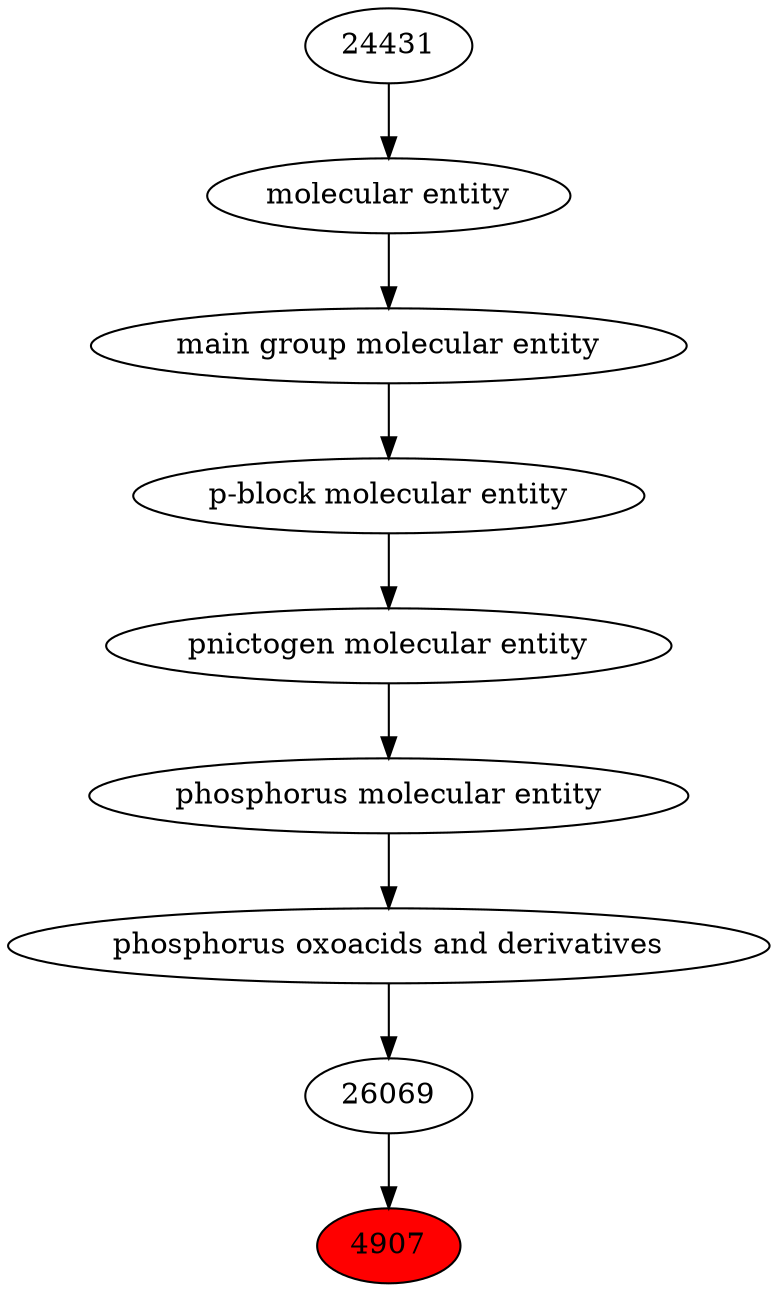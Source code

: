 digraph tree{ 
4907 [label="4907" fillcolor=red style=filled]
26069 -> 4907
26069 [label="26069"]
36360 -> 26069
36360 [label="phosphorus oxoacids and derivatives"]
26082 -> 36360
26082 [label="phosphorus molecular entity"]
33302 -> 26082
33302 [label="pnictogen molecular entity"]
33675 -> 33302
33675 [label="p-block molecular entity"]
33579 -> 33675
33579 [label="main group molecular entity"]
23367 -> 33579
23367 [label="molecular entity"]
24431 -> 23367
24431 [label="24431"]
}